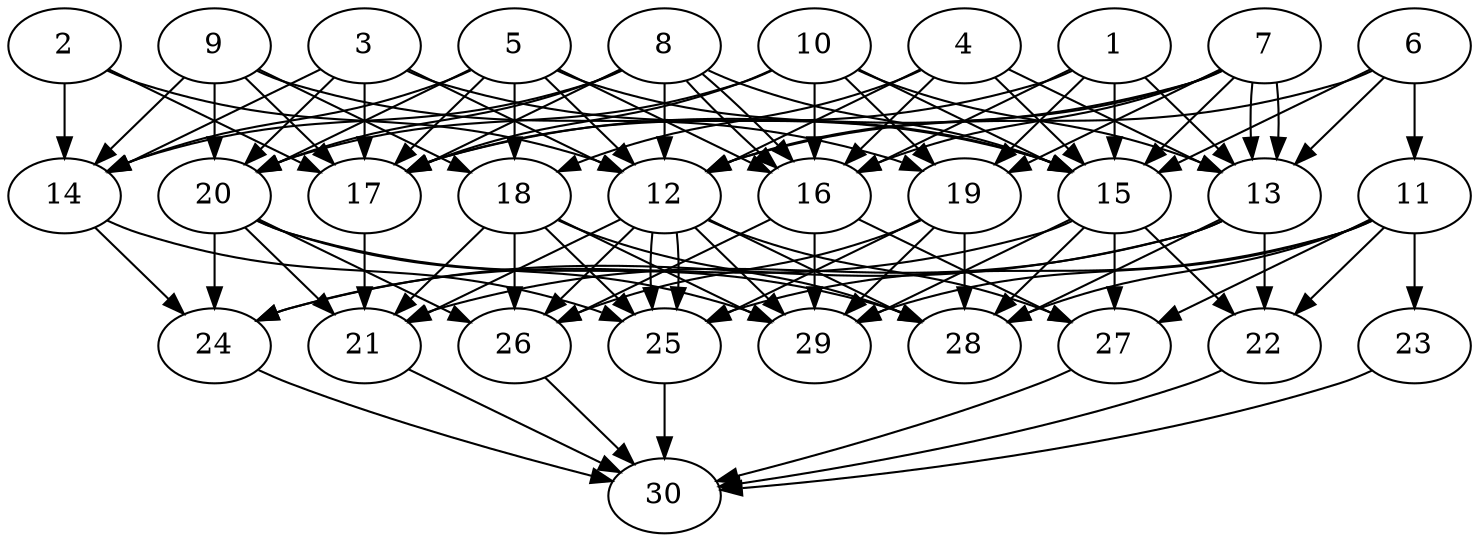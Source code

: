 // DAG automatically generated by daggen at Tue Aug  6 16:27:24 2019
// ./daggen --dot -n 30 --ccr 0.5 --fat 0.7 --regular 0.5 --density 0.8 --mindata 5242880 --maxdata 52428800 
digraph G {
  1 [size="85655552", alpha="0.06", expect_size="42827776"] 
  1 -> 13 [size ="42827776"]
  1 -> 15 [size ="42827776"]
  1 -> 16 [size ="42827776"]
  1 -> 17 [size ="42827776"]
  1 -> 19 [size ="42827776"]
  2 [size="103579648", alpha="0.04", expect_size="51789824"] 
  2 -> 12 [size ="51789824"]
  2 -> 14 [size ="51789824"]
  2 -> 17 [size ="51789824"]
  3 [size="98543616", alpha="0.18", expect_size="49271808"] 
  3 -> 12 [size ="49271808"]
  3 -> 14 [size ="49271808"]
  3 -> 15 [size ="49271808"]
  3 -> 17 [size ="49271808"]
  3 -> 20 [size ="49271808"]
  4 [size="84226048", alpha="0.19", expect_size="42113024"] 
  4 -> 12 [size ="42113024"]
  4 -> 13 [size ="42113024"]
  4 -> 15 [size ="42113024"]
  4 -> 16 [size ="42113024"]
  4 -> 18 [size ="42113024"]
  5 [size="94316544", alpha="0.02", expect_size="47158272"] 
  5 -> 12 [size ="47158272"]
  5 -> 14 [size ="47158272"]
  5 -> 15 [size ="47158272"]
  5 -> 16 [size ="47158272"]
  5 -> 17 [size ="47158272"]
  5 -> 18 [size ="47158272"]
  5 -> 20 [size ="47158272"]
  6 [size="54542336", alpha="0.02", expect_size="27271168"] 
  6 -> 11 [size ="27271168"]
  6 -> 12 [size ="27271168"]
  6 -> 13 [size ="27271168"]
  6 -> 15 [size ="27271168"]
  7 [size="37226496", alpha="0.06", expect_size="18613248"] 
  7 -> 12 [size ="18613248"]
  7 -> 13 [size ="18613248"]
  7 -> 13 [size ="18613248"]
  7 -> 15 [size ="18613248"]
  7 -> 16 [size ="18613248"]
  7 -> 17 [size ="18613248"]
  7 -> 19 [size ="18613248"]
  8 [size="50393088", alpha="0.08", expect_size="25196544"] 
  8 -> 12 [size ="25196544"]
  8 -> 14 [size ="25196544"]
  8 -> 15 [size ="25196544"]
  8 -> 16 [size ="25196544"]
  8 -> 16 [size ="25196544"]
  8 -> 17 [size ="25196544"]
  8 -> 20 [size ="25196544"]
  9 [size="36943872", alpha="0.15", expect_size="18471936"] 
  9 -> 14 [size ="18471936"]
  9 -> 17 [size ="18471936"]
  9 -> 18 [size ="18471936"]
  9 -> 19 [size ="18471936"]
  9 -> 20 [size ="18471936"]
  10 [size="91617280", alpha="0.05", expect_size="45808640"] 
  10 -> 13 [size ="45808640"]
  10 -> 15 [size ="45808640"]
  10 -> 16 [size ="45808640"]
  10 -> 17 [size ="45808640"]
  10 -> 19 [size ="45808640"]
  10 -> 20 [size ="45808640"]
  11 [size="47906816", alpha="0.01", expect_size="23953408"] 
  11 -> 22 [size ="23953408"]
  11 -> 23 [size ="23953408"]
  11 -> 25 [size ="23953408"]
  11 -> 27 [size ="23953408"]
  11 -> 28 [size ="23953408"]
  11 -> 29 [size ="23953408"]
  12 [size="74348544", alpha="0.13", expect_size="37174272"] 
  12 -> 21 [size ="37174272"]
  12 -> 25 [size ="37174272"]
  12 -> 25 [size ="37174272"]
  12 -> 26 [size ="37174272"]
  12 -> 27 [size ="37174272"]
  12 -> 28 [size ="37174272"]
  12 -> 29 [size ="37174272"]
  13 [size="94062592", alpha="0.06", expect_size="47031296"] 
  13 -> 21 [size ="47031296"]
  13 -> 22 [size ="47031296"]
  13 -> 24 [size ="47031296"]
  13 -> 28 [size ="47031296"]
  14 [size="83081216", alpha="0.15", expect_size="41540608"] 
  14 -> 24 [size ="41540608"]
  14 -> 25 [size ="41540608"]
  15 [size="80576512", alpha="0.01", expect_size="40288256"] 
  15 -> 22 [size ="40288256"]
  15 -> 24 [size ="40288256"]
  15 -> 27 [size ="40288256"]
  15 -> 28 [size ="40288256"]
  15 -> 29 [size ="40288256"]
  16 [size="91144192", alpha="0.03", expect_size="45572096"] 
  16 -> 26 [size ="45572096"]
  16 -> 27 [size ="45572096"]
  16 -> 29 [size ="45572096"]
  17 [size="102256640", alpha="0.10", expect_size="51128320"] 
  17 -> 21 [size ="51128320"]
  18 [size="35678208", alpha="0.13", expect_size="17839104"] 
  18 -> 21 [size ="17839104"]
  18 -> 25 [size ="17839104"]
  18 -> 26 [size ="17839104"]
  18 -> 28 [size ="17839104"]
  18 -> 29 [size ="17839104"]
  19 [size="72130560", alpha="0.04", expect_size="36065280"] 
  19 -> 25 [size ="36065280"]
  19 -> 26 [size ="36065280"]
  19 -> 28 [size ="36065280"]
  19 -> 29 [size ="36065280"]
  20 [size="49553408", alpha="0.06", expect_size="24776704"] 
  20 -> 21 [size ="24776704"]
  20 -> 24 [size ="24776704"]
  20 -> 26 [size ="24776704"]
  20 -> 28 [size ="24776704"]
  20 -> 29 [size ="24776704"]
  21 [size="74131456", alpha="0.05", expect_size="37065728"] 
  21 -> 30 [size ="37065728"]
  22 [size="80939008", alpha="0.03", expect_size="40469504"] 
  22 -> 30 [size ="40469504"]
  23 [size="45658112", alpha="0.19", expect_size="22829056"] 
  23 -> 30 [size ="22829056"]
  24 [size="74354688", alpha="0.12", expect_size="37177344"] 
  24 -> 30 [size ="37177344"]
  25 [size="51527680", alpha="0.02", expect_size="25763840"] 
  25 -> 30 [size ="25763840"]
  26 [size="58216448", alpha="0.01", expect_size="29108224"] 
  26 -> 30 [size ="29108224"]
  27 [size="74702848", alpha="0.06", expect_size="37351424"] 
  27 -> 30 [size ="37351424"]
  28 [size="27670528", alpha="0.20", expect_size="13835264"] 
  29 [size="88555520", alpha="0.19", expect_size="44277760"] 
  30 [size="13416448", alpha="0.15", expect_size="6708224"] 
}
